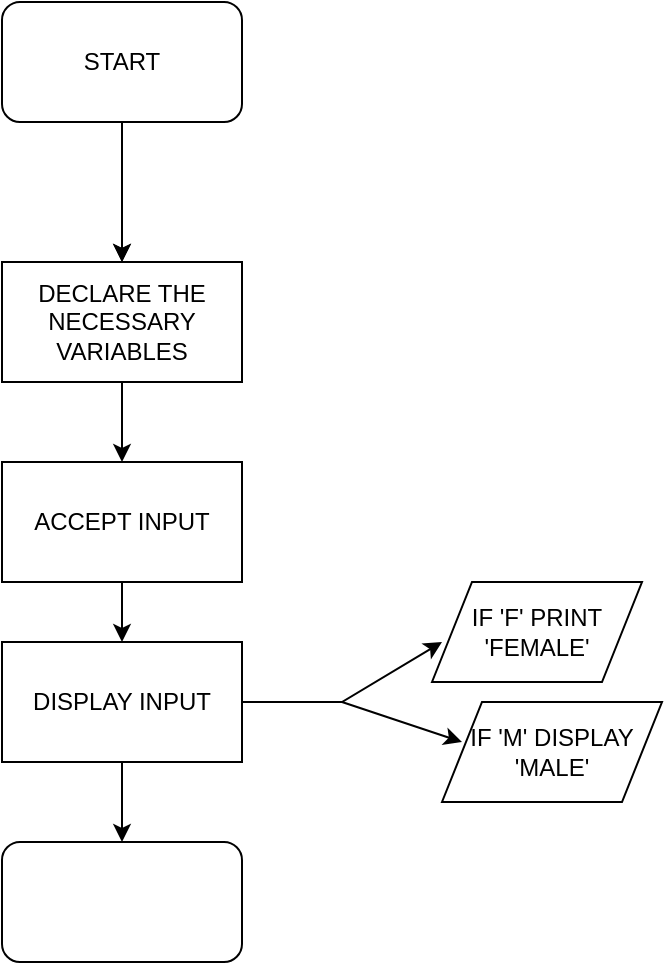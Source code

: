 <mxfile version="20.8.20" type="device"><diagram name="Page-1" id="3VRxuunvkwtoquLui1cb"><mxGraphModel dx="1050" dy="515" grid="1" gridSize="10" guides="1" tooltips="1" connect="1" arrows="1" fold="1" page="1" pageScale="1" pageWidth="850" pageHeight="1100" math="0" shadow="0"><root><mxCell id="0"/><mxCell id="1" parent="0"/><mxCell id="2dc6iNuhiUiFucvckdbm-2" value="" style="endArrow=classic;html=1;rounded=0;exitX=0.5;exitY=1;exitDx=0;exitDy=0;" edge="1" parent="1"><mxGeometry width="50" height="50" relative="1" as="geometry"><mxPoint x="410" y="130" as="sourcePoint"/><mxPoint x="410" y="200" as="targetPoint"/></mxGeometry></mxCell><mxCell id="2dc6iNuhiUiFucvckdbm-13" value="" style="edgeStyle=orthogonalEdgeStyle;rounded=0;orthogonalLoop=1;jettySize=auto;html=1;" edge="1" parent="1" source="2dc6iNuhiUiFucvckdbm-3" target="2dc6iNuhiUiFucvckdbm-4"><mxGeometry relative="1" as="geometry"/></mxCell><mxCell id="2dc6iNuhiUiFucvckdbm-3" value="START" style="rounded=1;whiteSpace=wrap;html=1;" vertex="1" parent="1"><mxGeometry x="350" y="70" width="120" height="60" as="geometry"/></mxCell><mxCell id="2dc6iNuhiUiFucvckdbm-4" value="DECLARE THE NECESSARY VARIABLES" style="rounded=0;whiteSpace=wrap;html=1;" vertex="1" parent="1"><mxGeometry x="350" y="200" width="120" height="60" as="geometry"/></mxCell><mxCell id="2dc6iNuhiUiFucvckdbm-5" value="ACCEPT INPUT" style="rounded=0;whiteSpace=wrap;html=1;" vertex="1" parent="1"><mxGeometry x="350" y="300" width="120" height="60" as="geometry"/></mxCell><mxCell id="2dc6iNuhiUiFucvckdbm-6" value="DISPLAY INPUT" style="rounded=0;whiteSpace=wrap;html=1;" vertex="1" parent="1"><mxGeometry x="350" y="390" width="120" height="60" as="geometry"/></mxCell><mxCell id="2dc6iNuhiUiFucvckdbm-7" value="" style="endArrow=classic;html=1;rounded=0;exitX=1;exitY=0.5;exitDx=0;exitDy=0;" edge="1" parent="1" source="2dc6iNuhiUiFucvckdbm-6"><mxGeometry width="50" height="50" relative="1" as="geometry"><mxPoint x="480" y="420" as="sourcePoint"/><mxPoint x="570" y="390" as="targetPoint"/><Array as="points"><mxPoint x="520" y="420"/></Array></mxGeometry></mxCell><mxCell id="2dc6iNuhiUiFucvckdbm-8" value="" style="endArrow=classic;html=1;rounded=0;" edge="1" parent="1"><mxGeometry width="50" height="50" relative="1" as="geometry"><mxPoint x="520" y="420" as="sourcePoint"/><mxPoint x="580" y="440" as="targetPoint"/></mxGeometry></mxCell><mxCell id="2dc6iNuhiUiFucvckdbm-9" value="IF 'F' PRINT 'FEMALE'" style="shape=parallelogram;perimeter=parallelogramPerimeter;whiteSpace=wrap;html=1;fixedSize=1;" vertex="1" parent="1"><mxGeometry x="565" y="360" width="105" height="50" as="geometry"/></mxCell><mxCell id="2dc6iNuhiUiFucvckdbm-10" value="IF 'M' DISPLAY 'MALE'" style="shape=parallelogram;perimeter=parallelogramPerimeter;whiteSpace=wrap;html=1;fixedSize=1;" vertex="1" parent="1"><mxGeometry x="570" y="420" width="110" height="50" as="geometry"/></mxCell><mxCell id="2dc6iNuhiUiFucvckdbm-15" value="" style="endArrow=classic;html=1;rounded=0;exitX=0.5;exitY=1;exitDx=0;exitDy=0;entryX=0.5;entryY=0;entryDx=0;entryDy=0;" edge="1" parent="1" source="2dc6iNuhiUiFucvckdbm-5" target="2dc6iNuhiUiFucvckdbm-6"><mxGeometry width="50" height="50" relative="1" as="geometry"><mxPoint x="400" y="420" as="sourcePoint"/><mxPoint x="450" y="370" as="targetPoint"/></mxGeometry></mxCell><mxCell id="2dc6iNuhiUiFucvckdbm-16" value="" style="endArrow=classic;html=1;rounded=0;exitX=0.5;exitY=1;exitDx=0;exitDy=0;" edge="1" parent="1" source="2dc6iNuhiUiFucvckdbm-4"><mxGeometry width="50" height="50" relative="1" as="geometry"><mxPoint x="420" y="370" as="sourcePoint"/><mxPoint x="410" y="300" as="targetPoint"/><Array as="points"><mxPoint x="410" y="280"/></Array></mxGeometry></mxCell><mxCell id="2dc6iNuhiUiFucvckdbm-17" value="" style="endArrow=classic;html=1;rounded=0;exitX=0.5;exitY=1;exitDx=0;exitDy=0;" edge="1" parent="1" source="2dc6iNuhiUiFucvckdbm-6" target="2dc6iNuhiUiFucvckdbm-18"><mxGeometry width="50" height="50" relative="1" as="geometry"><mxPoint x="420" y="370" as="sourcePoint"/><mxPoint x="410" y="480" as="targetPoint"/></mxGeometry></mxCell><mxCell id="2dc6iNuhiUiFucvckdbm-18" value="" style="rounded=1;whiteSpace=wrap;html=1;" vertex="1" parent="1"><mxGeometry x="350" y="490" width="120" height="60" as="geometry"/></mxCell></root></mxGraphModel></diagram></mxfile>